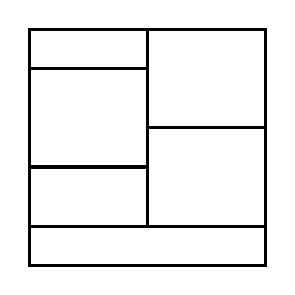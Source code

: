 \begin{tikzpicture}[very thick, scale=.5]
    \draw (0,5) rectangle (3,6);
    \draw (0,5/2) rectangle (3,5);
    \draw (0,1) rectangle (3,5/2);
    \draw (3,7/2) rectangle (6,6);
    \draw (3,1) rectangle (6,7/2);
    \draw (0,0) rectangle (6,1);
\end{tikzpicture}
